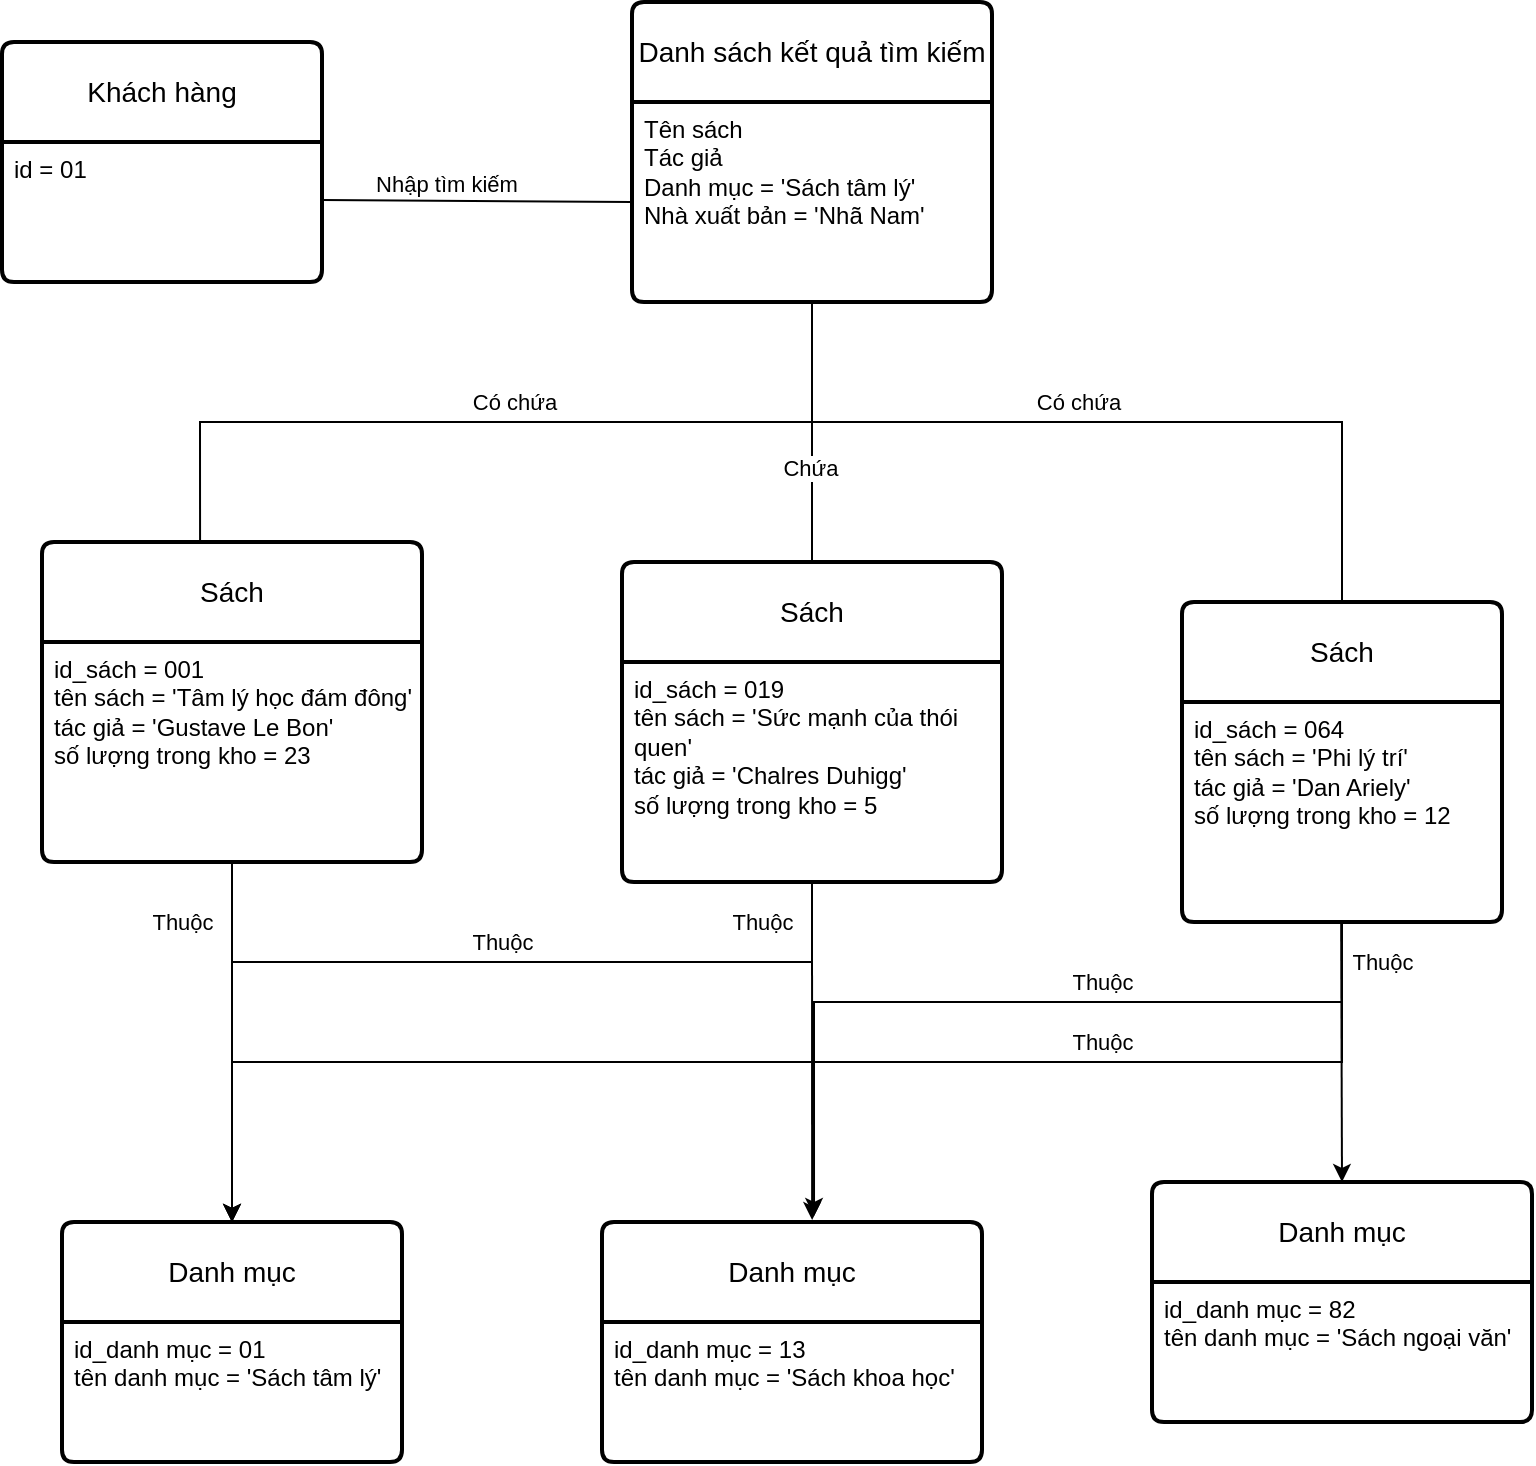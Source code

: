 <mxfile version="27.0.6">
  <diagram name="Page-1" id="ZhvGvRhB_2UcdjnHHpmG">
    <mxGraphModel dx="1426" dy="777" grid="1" gridSize="10" guides="1" tooltips="1" connect="1" arrows="1" fold="1" page="1" pageScale="1" pageWidth="850" pageHeight="1100" math="0" shadow="0">
      <root>
        <mxCell id="0" />
        <mxCell id="1" parent="0" />
        <mxCell id="EhQiE43x4k0j_HGtt51S-1" value="Khách hàng" style="swimlane;childLayout=stackLayout;horizontal=1;startSize=50;horizontalStack=0;rounded=1;fontSize=14;fontStyle=0;strokeWidth=2;resizeParent=0;resizeLast=1;shadow=0;dashed=0;align=center;arcSize=4;whiteSpace=wrap;html=1;" vertex="1" parent="1">
          <mxGeometry x="110" y="40" width="160" height="120" as="geometry" />
        </mxCell>
        <mxCell id="EhQiE43x4k0j_HGtt51S-2" value="id = 01" style="align=left;strokeColor=none;fillColor=none;spacingLeft=4;spacingRight=4;fontSize=12;verticalAlign=top;resizable=0;rotatable=0;part=1;html=1;whiteSpace=wrap;" vertex="1" parent="EhQiE43x4k0j_HGtt51S-1">
          <mxGeometry y="50" width="160" height="70" as="geometry" />
        </mxCell>
        <mxCell id="EhQiE43x4k0j_HGtt51S-3" value="Danh sách kết quả tìm kiếm" style="swimlane;childLayout=stackLayout;horizontal=1;startSize=50;horizontalStack=0;rounded=1;fontSize=14;fontStyle=0;strokeWidth=2;resizeParent=0;resizeLast=1;shadow=0;dashed=0;align=center;arcSize=4;whiteSpace=wrap;html=1;" vertex="1" parent="1">
          <mxGeometry x="425" y="20" width="180" height="150" as="geometry" />
        </mxCell>
        <mxCell id="EhQiE43x4k0j_HGtt51S-4" value="Tên sách&lt;div&gt;Tác giả&lt;/div&gt;&lt;div&gt;Danh mục = &#39;Sách tâm lý&#39;&lt;/div&gt;&lt;div&gt;Nhà xuất bản = &#39;Nhã Nam&#39;&lt;/div&gt;" style="align=left;strokeColor=none;fillColor=none;spacingLeft=4;spacingRight=4;fontSize=12;verticalAlign=top;resizable=0;rotatable=0;part=1;html=1;whiteSpace=wrap;" vertex="1" parent="EhQiE43x4k0j_HGtt51S-3">
          <mxGeometry y="50" width="180" height="100" as="geometry" />
        </mxCell>
        <mxCell id="EhQiE43x4k0j_HGtt51S-5" value="Sách" style="swimlane;childLayout=stackLayout;horizontal=1;startSize=50;horizontalStack=0;rounded=1;fontSize=14;fontStyle=0;strokeWidth=2;resizeParent=0;resizeLast=1;shadow=0;dashed=0;align=center;arcSize=4;whiteSpace=wrap;html=1;" vertex="1" parent="1">
          <mxGeometry x="130" y="290" width="190" height="160" as="geometry" />
        </mxCell>
        <mxCell id="EhQiE43x4k0j_HGtt51S-6" value="id_sách = 001&lt;div&gt;tên sách = &#39;Tâm lý học đám đông&#39;&lt;/div&gt;&lt;div&gt;tác giả = &#39;Gustave Le Bon&#39;&lt;/div&gt;&lt;div&gt;số lượng trong kho = 23&lt;/div&gt;" style="align=left;strokeColor=none;fillColor=none;spacingLeft=4;spacingRight=4;fontSize=12;verticalAlign=top;resizable=0;rotatable=0;part=1;html=1;whiteSpace=wrap;" vertex="1" parent="EhQiE43x4k0j_HGtt51S-5">
          <mxGeometry y="50" width="190" height="110" as="geometry" />
        </mxCell>
        <mxCell id="EhQiE43x4k0j_HGtt51S-7" value="Sách" style="swimlane;childLayout=stackLayout;horizontal=1;startSize=50;horizontalStack=0;rounded=1;fontSize=14;fontStyle=0;strokeWidth=2;resizeParent=0;resizeLast=1;shadow=0;dashed=0;align=center;arcSize=4;whiteSpace=wrap;html=1;" vertex="1" parent="1">
          <mxGeometry x="420" y="300" width="190" height="160" as="geometry" />
        </mxCell>
        <mxCell id="EhQiE43x4k0j_HGtt51S-8" value="id_sách = 019&lt;div&gt;tên sách = &#39;Sức mạnh của thói quen&#39;&lt;/div&gt;&lt;div&gt;tác giả = &#39;Chalres Duhigg&#39;&lt;/div&gt;&lt;div&gt;số lượng trong kho = 5&lt;/div&gt;" style="align=left;strokeColor=none;fillColor=none;spacingLeft=4;spacingRight=4;fontSize=12;verticalAlign=top;resizable=0;rotatable=0;part=1;html=1;whiteSpace=wrap;" vertex="1" parent="EhQiE43x4k0j_HGtt51S-7">
          <mxGeometry y="50" width="190" height="110" as="geometry" />
        </mxCell>
        <mxCell id="EhQiE43x4k0j_HGtt51S-9" value="Danh mục" style="swimlane;childLayout=stackLayout;horizontal=1;startSize=50;horizontalStack=0;rounded=1;fontSize=14;fontStyle=0;strokeWidth=2;resizeParent=0;resizeLast=1;shadow=0;dashed=0;align=center;arcSize=4;whiteSpace=wrap;html=1;" vertex="1" parent="1">
          <mxGeometry x="140" y="630" width="170" height="120" as="geometry" />
        </mxCell>
        <mxCell id="EhQiE43x4k0j_HGtt51S-10" value="id_danh mục = 01&lt;div&gt;tên danh mục = &#39;Sách tâm lý&#39;&lt;/div&gt;" style="align=left;strokeColor=none;fillColor=none;spacingLeft=4;spacingRight=4;fontSize=12;verticalAlign=top;resizable=0;rotatable=0;part=1;html=1;whiteSpace=wrap;" vertex="1" parent="EhQiE43x4k0j_HGtt51S-9">
          <mxGeometry y="50" width="170" height="70" as="geometry" />
        </mxCell>
        <mxCell id="EhQiE43x4k0j_HGtt51S-11" value="Danh mục" style="swimlane;childLayout=stackLayout;horizontal=1;startSize=50;horizontalStack=0;rounded=1;fontSize=14;fontStyle=0;strokeWidth=2;resizeParent=0;resizeLast=1;shadow=0;dashed=0;align=center;arcSize=4;whiteSpace=wrap;html=1;" vertex="1" parent="1">
          <mxGeometry x="410" y="630" width="190" height="120" as="geometry" />
        </mxCell>
        <mxCell id="EhQiE43x4k0j_HGtt51S-12" value="id_danh mục = 13&lt;div&gt;tên danh mục = &#39;Sách khoa học&#39;&lt;/div&gt;" style="align=left;strokeColor=none;fillColor=none;spacingLeft=4;spacingRight=4;fontSize=12;verticalAlign=top;resizable=0;rotatable=0;part=1;html=1;whiteSpace=wrap;" vertex="1" parent="EhQiE43x4k0j_HGtt51S-11">
          <mxGeometry y="50" width="190" height="70" as="geometry" />
        </mxCell>
        <mxCell id="EhQiE43x4k0j_HGtt51S-13" value="Sách" style="swimlane;childLayout=stackLayout;horizontal=1;startSize=50;horizontalStack=0;rounded=1;fontSize=14;fontStyle=0;strokeWidth=2;resizeParent=0;resizeLast=1;shadow=0;dashed=0;align=center;arcSize=4;whiteSpace=wrap;html=1;" vertex="1" parent="1">
          <mxGeometry x="700" y="320" width="160" height="160" as="geometry" />
        </mxCell>
        <mxCell id="EhQiE43x4k0j_HGtt51S-14" value="id_sách = 064&lt;div&gt;tên sách = &#39;Phi lý trí&#39;&lt;/div&gt;&lt;div&gt;tác giả = &#39;Dan Ariely&#39;&lt;/div&gt;&lt;div&gt;số lượng trong kho = 12&lt;/div&gt;" style="align=left;strokeColor=none;fillColor=none;spacingLeft=4;spacingRight=4;fontSize=12;verticalAlign=top;resizable=0;rotatable=0;part=1;html=1;whiteSpace=wrap;" vertex="1" parent="EhQiE43x4k0j_HGtt51S-13">
          <mxGeometry y="50" width="160" height="110" as="geometry" />
        </mxCell>
        <mxCell id="EhQiE43x4k0j_HGtt51S-15" value="Danh mục" style="swimlane;childLayout=stackLayout;horizontal=1;startSize=50;horizontalStack=0;rounded=1;fontSize=14;fontStyle=0;strokeWidth=2;resizeParent=0;resizeLast=1;shadow=0;dashed=0;align=center;arcSize=4;whiteSpace=wrap;html=1;" vertex="1" parent="1">
          <mxGeometry x="685" y="610" width="190" height="120" as="geometry" />
        </mxCell>
        <mxCell id="EhQiE43x4k0j_HGtt51S-16" value="id_danh mục = 82&lt;div&gt;tên danh mục = &#39;Sách ngoại văn&#39;&lt;/div&gt;" style="align=left;strokeColor=none;fillColor=none;spacingLeft=4;spacingRight=4;fontSize=12;verticalAlign=top;resizable=0;rotatable=0;part=1;html=1;whiteSpace=wrap;" vertex="1" parent="EhQiE43x4k0j_HGtt51S-15">
          <mxGeometry y="50" width="190" height="70" as="geometry" />
        </mxCell>
        <mxCell id="EhQiE43x4k0j_HGtt51S-20" value="" style="endArrow=none;html=1;rounded=0;exitX=1;exitY=0.414;exitDx=0;exitDy=0;exitPerimeter=0;entryX=0;entryY=0.5;entryDx=0;entryDy=0;" edge="1" parent="1" source="EhQiE43x4k0j_HGtt51S-2" target="EhQiE43x4k0j_HGtt51S-4">
          <mxGeometry width="50" height="50" relative="1" as="geometry">
            <mxPoint x="400" y="430" as="sourcePoint" />
            <mxPoint x="450" y="380" as="targetPoint" />
          </mxGeometry>
        </mxCell>
        <mxCell id="EhQiE43x4k0j_HGtt51S-42" value="Nhập tìm kiếm" style="edgeLabel;html=1;align=center;verticalAlign=middle;resizable=0;points=[];" vertex="1" connectable="0" parent="EhQiE43x4k0j_HGtt51S-20">
          <mxGeometry x="-0.2" y="3" relative="1" as="geometry">
            <mxPoint y="-6" as="offset" />
          </mxGeometry>
        </mxCell>
        <mxCell id="EhQiE43x4k0j_HGtt51S-21" value="" style="endArrow=none;html=1;rounded=0;entryX=0.5;entryY=1;entryDx=0;entryDy=0;" edge="1" parent="1" source="EhQiE43x4k0j_HGtt51S-7" target="EhQiE43x4k0j_HGtt51S-4">
          <mxGeometry width="50" height="50" relative="1" as="geometry">
            <mxPoint x="400" y="430" as="sourcePoint" />
            <mxPoint x="450" y="380" as="targetPoint" />
          </mxGeometry>
        </mxCell>
        <mxCell id="EhQiE43x4k0j_HGtt51S-45" value="Chứa" style="edgeLabel;html=1;align=center;verticalAlign=middle;resizable=0;points=[];" vertex="1" connectable="0" parent="EhQiE43x4k0j_HGtt51S-21">
          <mxGeometry x="-0.277" y="1" relative="1" as="geometry">
            <mxPoint as="offset" />
          </mxGeometry>
        </mxCell>
        <mxCell id="EhQiE43x4k0j_HGtt51S-22" value="" style="endArrow=none;html=1;rounded=0;exitX=0.416;exitY=0.006;exitDx=0;exitDy=0;exitPerimeter=0;" edge="1" parent="1" source="EhQiE43x4k0j_HGtt51S-5">
          <mxGeometry width="50" height="50" relative="1" as="geometry">
            <mxPoint x="400" y="430" as="sourcePoint" />
            <mxPoint x="520" y="230" as="targetPoint" />
            <Array as="points">
              <mxPoint x="209" y="230" />
            </Array>
          </mxGeometry>
        </mxCell>
        <mxCell id="EhQiE43x4k0j_HGtt51S-43" value="Có chứa" style="edgeLabel;html=1;align=center;verticalAlign=middle;resizable=0;points=[];" vertex="1" connectable="0" parent="EhQiE43x4k0j_HGtt51S-22">
          <mxGeometry x="0.172" y="-2" relative="1" as="geometry">
            <mxPoint y="-12" as="offset" />
          </mxGeometry>
        </mxCell>
        <mxCell id="EhQiE43x4k0j_HGtt51S-23" value="" style="endArrow=none;html=1;rounded=0;exitX=0.5;exitY=0;exitDx=0;exitDy=0;" edge="1" parent="1" source="EhQiE43x4k0j_HGtt51S-13">
          <mxGeometry width="50" height="50" relative="1" as="geometry">
            <mxPoint x="400" y="430" as="sourcePoint" />
            <mxPoint x="520" y="230" as="targetPoint" />
            <Array as="points">
              <mxPoint x="780" y="230" />
            </Array>
          </mxGeometry>
        </mxCell>
        <mxCell id="EhQiE43x4k0j_HGtt51S-44" value="Có chứa" style="edgeLabel;html=1;align=center;verticalAlign=middle;resizable=0;points=[];" vertex="1" connectable="0" parent="EhQiE43x4k0j_HGtt51S-23">
          <mxGeometry x="0.269" y="-1" relative="1" as="geometry">
            <mxPoint y="-9" as="offset" />
          </mxGeometry>
        </mxCell>
        <mxCell id="EhQiE43x4k0j_HGtt51S-28" value="" style="endArrow=classic;html=1;rounded=0;exitX=0.5;exitY=1;exitDx=0;exitDy=0;entryX=0.5;entryY=0;entryDx=0;entryDy=0;" edge="1" parent="1" source="EhQiE43x4k0j_HGtt51S-8" target="EhQiE43x4k0j_HGtt51S-9">
          <mxGeometry width="50" height="50" relative="1" as="geometry">
            <mxPoint x="400" y="430" as="sourcePoint" />
            <mxPoint x="450" y="380" as="targetPoint" />
            <Array as="points">
              <mxPoint x="515" y="500" />
              <mxPoint x="225" y="500" />
            </Array>
          </mxGeometry>
        </mxCell>
        <mxCell id="EhQiE43x4k0j_HGtt51S-37" value="Thuộc" style="edgeLabel;html=1;align=center;verticalAlign=middle;resizable=0;points=[];" vertex="1" connectable="0" parent="EhQiE43x4k0j_HGtt51S-28">
          <mxGeometry x="-0.13" y="1" relative="1" as="geometry">
            <mxPoint x="5" y="-11" as="offset" />
          </mxGeometry>
        </mxCell>
        <mxCell id="EhQiE43x4k0j_HGtt51S-29" value="" style="endArrow=classic;html=1;rounded=0;exitX=0.5;exitY=1;exitDx=0;exitDy=0;entryX=0.5;entryY=0;entryDx=0;entryDy=0;" edge="1" parent="1" source="EhQiE43x4k0j_HGtt51S-6" target="EhQiE43x4k0j_HGtt51S-9">
          <mxGeometry width="50" height="50" relative="1" as="geometry">
            <mxPoint x="400" y="430" as="sourcePoint" />
            <mxPoint x="450" y="380" as="targetPoint" />
            <Array as="points" />
          </mxGeometry>
        </mxCell>
        <mxCell id="EhQiE43x4k0j_HGtt51S-35" value="Thuộc" style="edgeLabel;html=1;align=center;verticalAlign=middle;resizable=0;points=[];" vertex="1" connectable="0" parent="EhQiE43x4k0j_HGtt51S-29">
          <mxGeometry x="-0.189" y="-1" relative="1" as="geometry">
            <mxPoint x="-24" y="-43" as="offset" />
          </mxGeometry>
        </mxCell>
        <mxCell id="EhQiE43x4k0j_HGtt51S-31" value="" style="endArrow=classic;html=1;rounded=0;exitX=0.5;exitY=1;exitDx=0;exitDy=0;entryX=0.553;entryY=-0.008;entryDx=0;entryDy=0;entryPerimeter=0;" edge="1" parent="1" source="EhQiE43x4k0j_HGtt51S-8" target="EhQiE43x4k0j_HGtt51S-11">
          <mxGeometry width="50" height="50" relative="1" as="geometry">
            <mxPoint x="400" y="430" as="sourcePoint" />
            <mxPoint x="450" y="380" as="targetPoint" />
          </mxGeometry>
        </mxCell>
        <mxCell id="EhQiE43x4k0j_HGtt51S-36" value="Thuộc" style="edgeLabel;html=1;align=center;verticalAlign=middle;resizable=0;points=[];" vertex="1" connectable="0" parent="EhQiE43x4k0j_HGtt51S-31">
          <mxGeometry x="0.006" relative="1" as="geometry">
            <mxPoint x="-25" y="-65" as="offset" />
          </mxGeometry>
        </mxCell>
        <mxCell id="EhQiE43x4k0j_HGtt51S-32" value="" style="endArrow=classic;html=1;rounded=0;entryX=0.558;entryY=-0.025;entryDx=0;entryDy=0;entryPerimeter=0;exitX=0.5;exitY=1;exitDx=0;exitDy=0;" edge="1" parent="1" source="EhQiE43x4k0j_HGtt51S-14" target="EhQiE43x4k0j_HGtt51S-11">
          <mxGeometry width="50" height="50" relative="1" as="geometry">
            <mxPoint x="790" y="460" as="sourcePoint" />
            <mxPoint x="450" y="380" as="targetPoint" />
            <Array as="points">
              <mxPoint x="780" y="520" />
              <mxPoint x="516" y="520" />
            </Array>
          </mxGeometry>
        </mxCell>
        <mxCell id="EhQiE43x4k0j_HGtt51S-40" value="Thuộc" style="edgeLabel;html=1;align=center;verticalAlign=middle;resizable=0;points=[];" vertex="1" connectable="0" parent="EhQiE43x4k0j_HGtt51S-32">
          <mxGeometry x="-0.474" y="1" relative="1" as="geometry">
            <mxPoint x="-52" y="-11" as="offset" />
          </mxGeometry>
        </mxCell>
        <mxCell id="EhQiE43x4k0j_HGtt51S-33" value="" style="endArrow=classic;html=1;rounded=0;exitX=0.5;exitY=1;exitDx=0;exitDy=0;entryX=0.5;entryY=0;entryDx=0;entryDy=0;" edge="1" parent="1" source="EhQiE43x4k0j_HGtt51S-14" target="EhQiE43x4k0j_HGtt51S-9">
          <mxGeometry width="50" height="50" relative="1" as="geometry">
            <mxPoint x="400" y="430" as="sourcePoint" />
            <mxPoint x="450" y="380" as="targetPoint" />
            <Array as="points">
              <mxPoint x="780" y="550" />
              <mxPoint x="225" y="550" />
            </Array>
          </mxGeometry>
        </mxCell>
        <mxCell id="EhQiE43x4k0j_HGtt51S-39" value="Thuộc" style="edgeLabel;html=1;align=center;verticalAlign=middle;resizable=0;points=[];" vertex="1" connectable="0" parent="EhQiE43x4k0j_HGtt51S-33">
          <mxGeometry x="0.07" y="-1" relative="1" as="geometry">
            <mxPoint x="187" y="-9" as="offset" />
          </mxGeometry>
        </mxCell>
        <mxCell id="EhQiE43x4k0j_HGtt51S-34" value="" style="endArrow=classic;html=1;rounded=0;exitX=0.5;exitY=1;exitDx=0;exitDy=0;entryX=0.5;entryY=0;entryDx=0;entryDy=0;" edge="1" parent="1" target="EhQiE43x4k0j_HGtt51S-15">
          <mxGeometry width="50" height="50" relative="1" as="geometry">
            <mxPoint x="779.58" y="480" as="sourcePoint" />
            <mxPoint x="779.5" y="599.96" as="targetPoint" />
          </mxGeometry>
        </mxCell>
        <mxCell id="EhQiE43x4k0j_HGtt51S-41" value="Thuộc" style="edgeLabel;html=1;align=center;verticalAlign=middle;resizable=0;points=[];" vertex="1" connectable="0" parent="EhQiE43x4k0j_HGtt51S-34">
          <mxGeometry x="0.477" y="-2" relative="1" as="geometry">
            <mxPoint x="22" y="-76" as="offset" />
          </mxGeometry>
        </mxCell>
      </root>
    </mxGraphModel>
  </diagram>
</mxfile>
